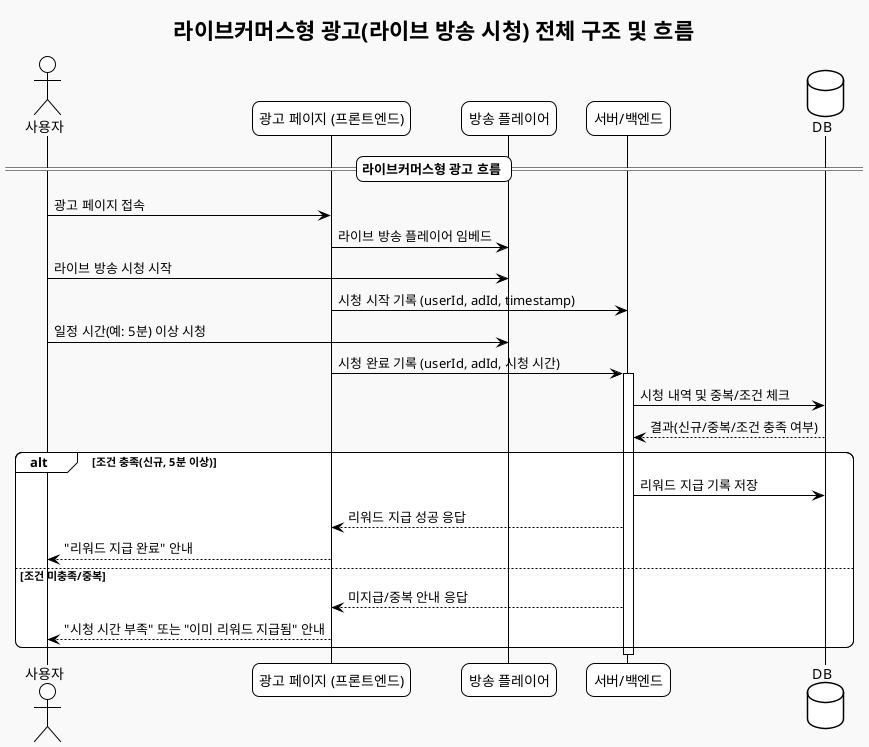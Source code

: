 @startuml
!theme plain
skinparam componentStyle uml2
skinparam shadowing false
skinparam roundcorner 15
skinparam monochrome true
skinparam backgroundColor #F9F9F9
skinparam ArrowColor Black
skinparam ArrowFontColor Black
skinparam defaultFontName "Nanum Gothic"

title 라이브커머스형 광고(라이브 방송 시청) 전체 구조 및 흐름

actor User as "사용자"
participant "광고 페이지 (프론트엔드)" as AdPage
participant "방송 플레이어" as LivePlayer
participant "서버/백엔드" as Server
database "DB" as DB

== 라이브커머스형 광고 흐름 ==

User -> AdPage : 광고 페이지 접속
AdPage -> LivePlayer : 라이브 방송 플레이어 임베드
User -> LivePlayer : 라이브 방송 시청 시작
AdPage -> Server : 시청 시작 기록 (userId, adId, timestamp)
User -> LivePlayer : 일정 시간(예: 5분) 이상 시청
AdPage -> Server : 시청 완료 기록 (userId, adId, 시청 시간)
activate Server
Server -> DB : 시청 내역 및 중복/조건 체크
DB --> Server : 결과(신규/중복/조건 충족 여부)
alt 조건 충족(신규, 5분 이상)
    Server -> DB : 리워드 지급 기록 저장
    Server --> AdPage : 리워드 지급 성공 응답
    AdPage --> User : "리워드 지급 완료" 안내
else 조건 미충족/중복
    Server --> AdPage : 미지급/중복 안내 응답
    AdPage --> User : "시청 시간 부족" 또는 "이미 리워드 지급됨" 안내
end
deactivate Server

@enduml
